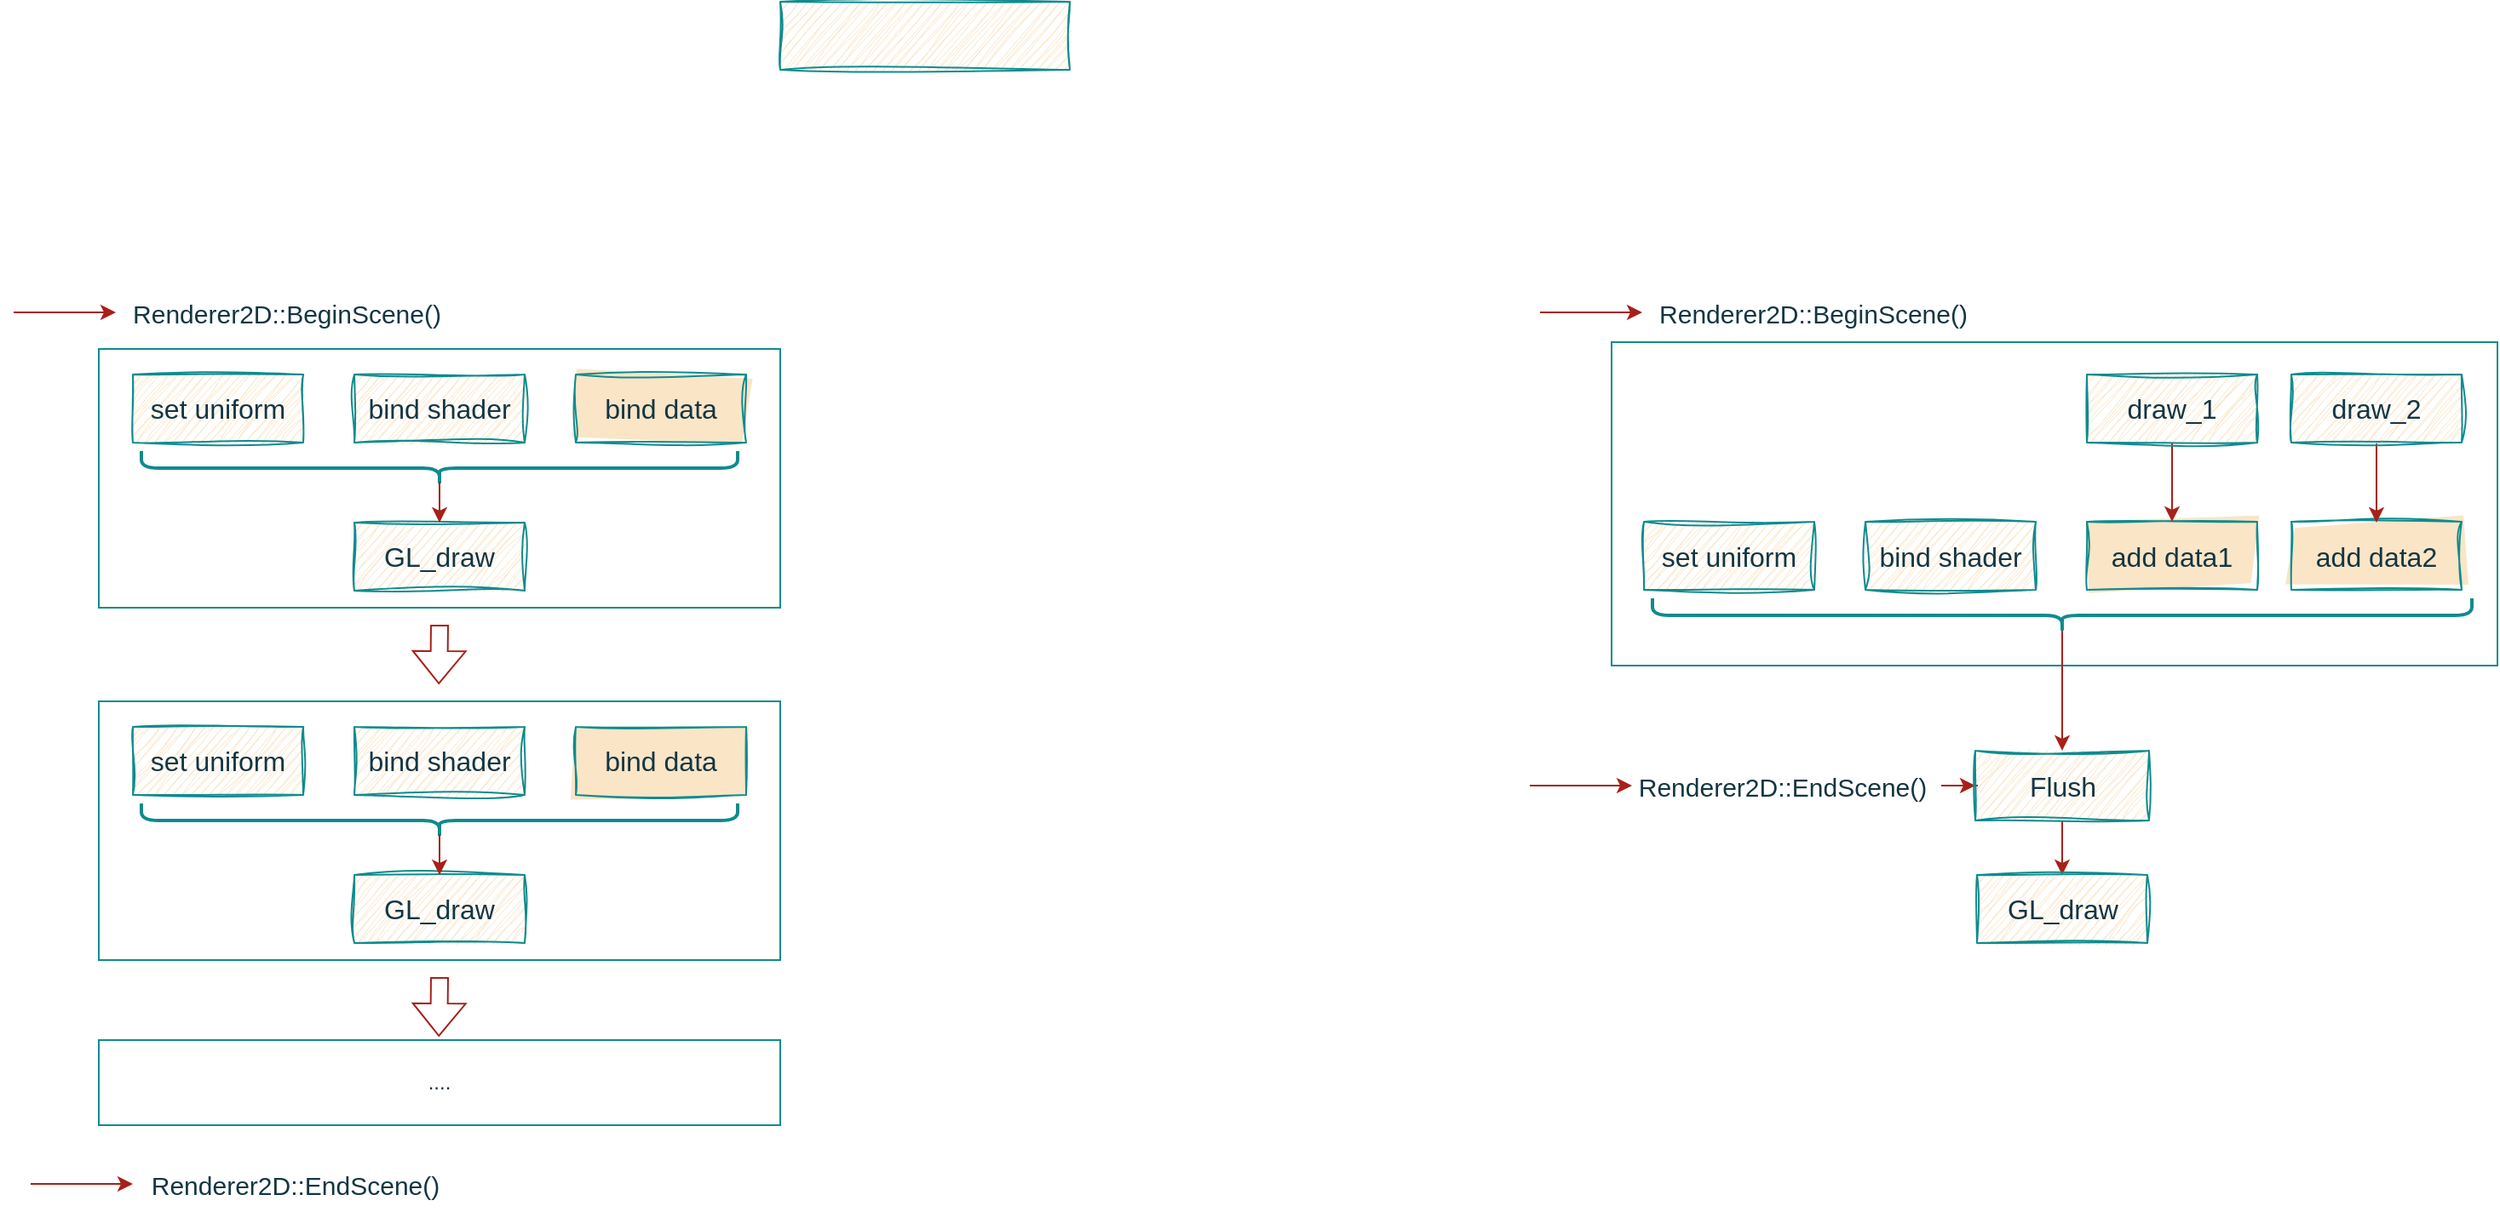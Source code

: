 <mxfile version="22.1.7" type="device">
  <diagram name="第 1 页" id="-sUp1jrlSOwuKT32ENJm">
    <mxGraphModel dx="1485" dy="1992" grid="1" gridSize="10" guides="1" tooltips="1" connect="1" arrows="1" fold="1" page="1" pageScale="1" pageWidth="827" pageHeight="1169" math="0" shadow="0">
      <root>
        <mxCell id="0" />
        <mxCell id="1" parent="0" />
        <mxCell id="SFZgL6Zbt6UYW2XIm4P3-16" value="" style="rounded=0;whiteSpace=wrap;html=1;strokeColor=#0F8B8D;fillColor=#FAE5C7;sketch=1;curveFitting=1;jiggle=2;" vertex="1" parent="1">
          <mxGeometry x="480" y="-90" width="170" height="40" as="geometry" />
        </mxCell>
        <mxCell id="SFZgL6Zbt6UYW2XIm4P3-17" value="Renderer2D::BeginScene()" style="text;html=1;align=center;verticalAlign=middle;resizable=0;points=[];autosize=1;strokeColor=none;fillColor=none;fontColor=#143642;fontSize=15;" vertex="1" parent="1">
          <mxGeometry x="90" y="78" width="200" height="30" as="geometry" />
        </mxCell>
        <mxCell id="SFZgL6Zbt6UYW2XIm4P3-18" value="Renderer2D::EndScene()" style="text;html=1;align=center;verticalAlign=middle;resizable=0;points=[];autosize=1;strokeColor=none;fillColor=none;fontColor=#143642;fontSize=15;" vertex="1" parent="1">
          <mxGeometry x="100" y="590" width="190" height="30" as="geometry" />
        </mxCell>
        <mxCell id="SFZgL6Zbt6UYW2XIm4P3-19" value="" style="endArrow=classic;html=1;rounded=0;strokeColor=#A8201A;fontColor=#143642;fillColor=#FAE5C7;" edge="1" parent="1">
          <mxGeometry width="50" height="50" relative="1" as="geometry">
            <mxPoint x="30" y="92.5" as="sourcePoint" />
            <mxPoint x="90" y="92.5" as="targetPoint" />
          </mxGeometry>
        </mxCell>
        <mxCell id="SFZgL6Zbt6UYW2XIm4P3-20" value="" style="endArrow=classic;html=1;rounded=0;strokeColor=#A8201A;fontColor=#143642;fillColor=#FAE5C7;" edge="1" parent="1">
          <mxGeometry width="50" height="50" relative="1" as="geometry">
            <mxPoint x="40" y="604.5" as="sourcePoint" />
            <mxPoint x="100" y="604.5" as="targetPoint" />
          </mxGeometry>
        </mxCell>
        <mxCell id="SFZgL6Zbt6UYW2XIm4P3-44" value="" style="rounded=0;whiteSpace=wrap;html=1;strokeColor=#0F8B8D;fontColor=#143642;fillColor=none;" vertex="1" parent="1">
          <mxGeometry x="80" y="114" width="400" height="152" as="geometry" />
        </mxCell>
        <mxCell id="SFZgL6Zbt6UYW2XIm4P3-29" value="" style="shape=curlyBracket;whiteSpace=wrap;html=1;rounded=1;labelPosition=left;verticalLabelPosition=middle;align=right;verticalAlign=middle;rotation=-90;labelBackgroundColor=none;fillColor=#FAE5C7;strokeColor=#0F8B8D;fontColor=#143642;strokeWidth=2;fontSize=16;" vertex="1" parent="1">
          <mxGeometry x="270" y="9" width="20" height="350" as="geometry" />
        </mxCell>
        <mxCell id="SFZgL6Zbt6UYW2XIm4P3-31" value="set uniform" style="rounded=0;whiteSpace=wrap;html=1;strokeColor=#0F8B8D;fontColor=#143642;fillColor=#FAE5C7;sketch=1;curveFitting=1;jiggle=2;fontSize=16;" vertex="1" parent="1">
          <mxGeometry x="100" y="129" width="100" height="40" as="geometry" />
        </mxCell>
        <mxCell id="SFZgL6Zbt6UYW2XIm4P3-32" value="bind data" style="rounded=0;whiteSpace=wrap;html=1;strokeColor=#0F8B8D;fontColor=#143642;fillColor=#FAE5C7;sketch=1;curveFitting=1;jiggle=2;fontSize=16;fillStyle=solid;" vertex="1" parent="1">
          <mxGeometry x="360" y="129" width="100" height="40" as="geometry" />
        </mxCell>
        <mxCell id="SFZgL6Zbt6UYW2XIm4P3-33" value="bind shader" style="rounded=0;whiteSpace=wrap;html=1;strokeColor=#0F8B8D;fontColor=#143642;fillColor=#FAE5C7;sketch=1;curveFitting=1;jiggle=2;fontSize=16;" vertex="1" parent="1">
          <mxGeometry x="230" y="129" width="100" height="40" as="geometry" />
        </mxCell>
        <mxCell id="SFZgL6Zbt6UYW2XIm4P3-34" value="GL_draw" style="rounded=0;whiteSpace=wrap;html=1;strokeColor=#0F8B8D;fontColor=#143642;fillColor=#FAE5C7;sketch=1;curveFitting=1;jiggle=2;fontSize=16;" vertex="1" parent="1">
          <mxGeometry x="230" y="216" width="100" height="40" as="geometry" />
        </mxCell>
        <mxCell id="SFZgL6Zbt6UYW2XIm4P3-35" value="" style="shape=flexArrow;endArrow=classic;html=1;rounded=0;labelBackgroundColor=none;strokeColor=#A8201A;fontColor=default;fontSize=16;" edge="1" parent="1">
          <mxGeometry width="50" height="50" relative="1" as="geometry">
            <mxPoint x="280" y="276" as="sourcePoint" />
            <mxPoint x="279.62" y="311" as="targetPoint" />
          </mxGeometry>
        </mxCell>
        <mxCell id="SFZgL6Zbt6UYW2XIm4P3-46" value="" style="endArrow=classic;html=1;rounded=0;strokeColor=#A8201A;fontColor=#143642;fillColor=#FAE5C7;exitX=0.1;exitY=0.5;exitDx=0;exitDy=0;exitPerimeter=0;entryX=0.5;entryY=0;entryDx=0;entryDy=0;" edge="1" parent="1" source="SFZgL6Zbt6UYW2XIm4P3-29" target="SFZgL6Zbt6UYW2XIm4P3-34">
          <mxGeometry width="50" height="50" relative="1" as="geometry">
            <mxPoint x="540" y="236" as="sourcePoint" />
            <mxPoint x="350" y="316" as="targetPoint" />
          </mxGeometry>
        </mxCell>
        <mxCell id="SFZgL6Zbt6UYW2XIm4P3-47" value="" style="rounded=0;whiteSpace=wrap;html=1;strokeColor=#0F8B8D;fontColor=#143642;fillColor=none;" vertex="1" parent="1">
          <mxGeometry x="80" y="321" width="400" height="152" as="geometry" />
        </mxCell>
        <mxCell id="SFZgL6Zbt6UYW2XIm4P3-48" value="" style="shape=curlyBracket;whiteSpace=wrap;html=1;rounded=1;labelPosition=left;verticalLabelPosition=middle;align=right;verticalAlign=middle;rotation=-90;labelBackgroundColor=none;fillColor=#FAE5C7;strokeColor=#0F8B8D;fontColor=#143642;strokeWidth=2;fontSize=16;" vertex="1" parent="1">
          <mxGeometry x="270" y="216" width="20" height="350" as="geometry" />
        </mxCell>
        <mxCell id="SFZgL6Zbt6UYW2XIm4P3-49" value="set uniform" style="rounded=0;whiteSpace=wrap;html=1;strokeColor=#0F8B8D;fontColor=#143642;fillColor=#FAE5C7;sketch=1;curveFitting=1;jiggle=2;fontSize=16;" vertex="1" parent="1">
          <mxGeometry x="100" y="336" width="100" height="40" as="geometry" />
        </mxCell>
        <mxCell id="SFZgL6Zbt6UYW2XIm4P3-50" value="bind data" style="rounded=0;whiteSpace=wrap;html=1;strokeColor=#0F8B8D;fontColor=#143642;fillColor=#FAE5C7;sketch=1;curveFitting=1;jiggle=2;fontSize=16;fillStyle=solid;" vertex="1" parent="1">
          <mxGeometry x="360" y="336" width="100" height="40" as="geometry" />
        </mxCell>
        <mxCell id="SFZgL6Zbt6UYW2XIm4P3-51" value="bind shader" style="rounded=0;whiteSpace=wrap;html=1;strokeColor=#0F8B8D;fontColor=#143642;fillColor=#FAE5C7;sketch=1;curveFitting=1;jiggle=2;fontSize=16;" vertex="1" parent="1">
          <mxGeometry x="230" y="336" width="100" height="40" as="geometry" />
        </mxCell>
        <mxCell id="SFZgL6Zbt6UYW2XIm4P3-52" value="GL_draw" style="rounded=0;whiteSpace=wrap;html=1;strokeColor=#0F8B8D;fontColor=#143642;fillColor=#FAE5C7;sketch=1;curveFitting=1;jiggle=2;fontSize=16;" vertex="1" parent="1">
          <mxGeometry x="230" y="423" width="100" height="40" as="geometry" />
        </mxCell>
        <mxCell id="SFZgL6Zbt6UYW2XIm4P3-53" value="" style="shape=flexArrow;endArrow=classic;html=1;rounded=0;labelBackgroundColor=none;strokeColor=#A8201A;fontColor=default;fontSize=16;" edge="1" parent="1">
          <mxGeometry width="50" height="50" relative="1" as="geometry">
            <mxPoint x="280" y="483" as="sourcePoint" />
            <mxPoint x="279.62" y="518" as="targetPoint" />
          </mxGeometry>
        </mxCell>
        <mxCell id="SFZgL6Zbt6UYW2XIm4P3-54" value="" style="endArrow=classic;html=1;rounded=0;strokeColor=#A8201A;fontColor=#143642;fillColor=#FAE5C7;exitX=0.1;exitY=0.5;exitDx=0;exitDy=0;exitPerimeter=0;entryX=0.5;entryY=0;entryDx=0;entryDy=0;" edge="1" source="SFZgL6Zbt6UYW2XIm4P3-48" target="SFZgL6Zbt6UYW2XIm4P3-52" parent="1">
          <mxGeometry width="50" height="50" relative="1" as="geometry">
            <mxPoint x="540" y="443" as="sourcePoint" />
            <mxPoint x="350" y="523" as="targetPoint" />
          </mxGeometry>
        </mxCell>
        <mxCell id="SFZgL6Zbt6UYW2XIm4P3-55" value="...." style="rounded=0;whiteSpace=wrap;html=1;strokeColor=#0F8B8D;fontColor=#143642;fillColor=none;" vertex="1" parent="1">
          <mxGeometry x="80" y="520" width="400" height="50" as="geometry" />
        </mxCell>
        <mxCell id="SFZgL6Zbt6UYW2XIm4P3-56" value="Renderer2D::BeginScene()" style="text;html=1;align=center;verticalAlign=middle;resizable=0;points=[];autosize=1;strokeColor=none;fillColor=none;fontColor=#143642;fontSize=15;" vertex="1" parent="1">
          <mxGeometry x="986" y="78" width="200" height="30" as="geometry" />
        </mxCell>
        <mxCell id="SFZgL6Zbt6UYW2XIm4P3-84" value="" style="edgeStyle=orthogonalEdgeStyle;rounded=0;orthogonalLoop=1;jettySize=auto;html=1;strokeColor=#A8201A;fontColor=#143642;fillColor=#FAE5C7;" edge="1" parent="1" source="SFZgL6Zbt6UYW2XIm4P3-57" target="SFZgL6Zbt6UYW2XIm4P3-83">
          <mxGeometry relative="1" as="geometry" />
        </mxCell>
        <mxCell id="SFZgL6Zbt6UYW2XIm4P3-57" value="Renderer2D::EndScene()" style="text;html=1;align=center;verticalAlign=middle;resizable=0;points=[];autosize=1;strokeColor=none;fillColor=none;fontColor=#143642;fontSize=15;" vertex="1" parent="1">
          <mxGeometry x="973" y="355.5" width="190" height="30" as="geometry" />
        </mxCell>
        <mxCell id="SFZgL6Zbt6UYW2XIm4P3-58" value="" style="endArrow=classic;html=1;rounded=0;strokeColor=#A8201A;fontColor=#143642;fillColor=#FAE5C7;" edge="1" parent="1">
          <mxGeometry width="50" height="50" relative="1" as="geometry">
            <mxPoint x="926" y="92.5" as="sourcePoint" />
            <mxPoint x="986" y="92.5" as="targetPoint" />
          </mxGeometry>
        </mxCell>
        <mxCell id="SFZgL6Zbt6UYW2XIm4P3-59" value="" style="endArrow=classic;html=1;rounded=0;strokeColor=#A8201A;fontColor=#143642;fillColor=#FAE5C7;" edge="1" parent="1">
          <mxGeometry width="50" height="50" relative="1" as="geometry">
            <mxPoint x="920" y="370.5" as="sourcePoint" />
            <mxPoint x="980" y="370.5" as="targetPoint" />
          </mxGeometry>
        </mxCell>
        <mxCell id="SFZgL6Zbt6UYW2XIm4P3-60" value="" style="rounded=0;whiteSpace=wrap;html=1;strokeColor=#0F8B8D;fontColor=#143642;fillColor=none;" vertex="1" parent="1">
          <mxGeometry x="968" y="110" width="520" height="190" as="geometry" />
        </mxCell>
        <mxCell id="SFZgL6Zbt6UYW2XIm4P3-82" style="edgeStyle=orthogonalEdgeStyle;rounded=0;orthogonalLoop=1;jettySize=auto;html=1;exitX=0.1;exitY=0.5;exitDx=0;exitDy=0;exitPerimeter=0;strokeColor=#A8201A;fontColor=#143642;fillColor=#FAE5C7;entryX=0.5;entryY=0;entryDx=0;entryDy=0;" edge="1" parent="1" source="SFZgL6Zbt6UYW2XIm4P3-61" target="SFZgL6Zbt6UYW2XIm4P3-83">
          <mxGeometry relative="1" as="geometry">
            <mxPoint x="1232" y="357.5" as="targetPoint" />
          </mxGeometry>
        </mxCell>
        <mxCell id="SFZgL6Zbt6UYW2XIm4P3-61" value="" style="shape=curlyBracket;whiteSpace=wrap;html=1;rounded=1;labelPosition=left;verticalLabelPosition=middle;align=right;verticalAlign=middle;rotation=-90;labelBackgroundColor=none;fillColor=#FAE5C7;strokeColor=#0F8B8D;fontColor=#143642;strokeWidth=2;fontSize=16;" vertex="1" parent="1">
          <mxGeometry x="1222.5" y="30" width="20" height="481" as="geometry" />
        </mxCell>
        <mxCell id="SFZgL6Zbt6UYW2XIm4P3-62" value="set uniform" style="rounded=0;whiteSpace=wrap;html=1;strokeColor=#0F8B8D;fontColor=#143642;fillColor=#FAE5C7;sketch=1;curveFitting=1;jiggle=2;fontSize=16;" vertex="1" parent="1">
          <mxGeometry x="987" y="215.5" width="100" height="40" as="geometry" />
        </mxCell>
        <mxCell id="SFZgL6Zbt6UYW2XIm4P3-63" value="add data1" style="rounded=0;whiteSpace=wrap;html=1;strokeColor=#0F8B8D;fontColor=#143642;fillColor=#FAE5C7;sketch=1;curveFitting=1;jiggle=2;fontSize=16;fillStyle=solid;" vertex="1" parent="1">
          <mxGeometry x="1247" y="215.5" width="100" height="40" as="geometry" />
        </mxCell>
        <mxCell id="SFZgL6Zbt6UYW2XIm4P3-64" value="bind shader" style="rounded=0;whiteSpace=wrap;html=1;strokeColor=#0F8B8D;fontColor=#143642;fillColor=#FAE5C7;sketch=1;curveFitting=1;jiggle=2;fontSize=16;" vertex="1" parent="1">
          <mxGeometry x="1117" y="215.5" width="100" height="40" as="geometry" />
        </mxCell>
        <mxCell id="SFZgL6Zbt6UYW2XIm4P3-79" value="" style="edgeStyle=orthogonalEdgeStyle;rounded=0;orthogonalLoop=1;jettySize=auto;html=1;strokeColor=#A8201A;fontColor=#143642;fillColor=#FAE5C7;" edge="1" parent="1" source="SFZgL6Zbt6UYW2XIm4P3-65" target="SFZgL6Zbt6UYW2XIm4P3-63">
          <mxGeometry relative="1" as="geometry" />
        </mxCell>
        <mxCell id="SFZgL6Zbt6UYW2XIm4P3-65" value="draw_1" style="rounded=0;whiteSpace=wrap;html=1;strokeColor=#0F8B8D;fontColor=#143642;fillColor=#FAE5C7;sketch=1;curveFitting=1;jiggle=2;fontSize=16;" vertex="1" parent="1">
          <mxGeometry x="1247" y="129" width="100" height="40" as="geometry" />
        </mxCell>
        <mxCell id="SFZgL6Zbt6UYW2XIm4P3-77" value="add data2" style="rounded=0;whiteSpace=wrap;html=1;strokeColor=#0F8B8D;fontColor=#143642;fillColor=#FAE5C7;sketch=1;curveFitting=1;jiggle=2;fontSize=16;fillStyle=solid;" vertex="1" parent="1">
          <mxGeometry x="1367" y="215.5" width="100" height="40" as="geometry" />
        </mxCell>
        <mxCell id="SFZgL6Zbt6UYW2XIm4P3-80" value="" style="edgeStyle=orthogonalEdgeStyle;rounded=0;orthogonalLoop=1;jettySize=auto;html=1;strokeColor=#A8201A;fontColor=#143642;fillColor=#FAE5C7;" edge="1" source="SFZgL6Zbt6UYW2XIm4P3-81" parent="1">
          <mxGeometry relative="1" as="geometry">
            <mxPoint x="1417" y="216" as="targetPoint" />
          </mxGeometry>
        </mxCell>
        <mxCell id="SFZgL6Zbt6UYW2XIm4P3-81" value="draw_2" style="rounded=0;whiteSpace=wrap;html=1;strokeColor=#0F8B8D;fontColor=#143642;fillColor=#FAE5C7;sketch=1;curveFitting=1;jiggle=2;fontSize=16;" vertex="1" parent="1">
          <mxGeometry x="1367" y="129" width="100" height="40" as="geometry" />
        </mxCell>
        <mxCell id="SFZgL6Zbt6UYW2XIm4P3-86" value="" style="edgeStyle=orthogonalEdgeStyle;rounded=0;orthogonalLoop=1;jettySize=auto;html=1;strokeColor=#A8201A;fontColor=#143642;fillColor=#FAE5C7;" edge="1" parent="1" source="SFZgL6Zbt6UYW2XIm4P3-83" target="SFZgL6Zbt6UYW2XIm4P3-85">
          <mxGeometry relative="1" as="geometry" />
        </mxCell>
        <mxCell id="SFZgL6Zbt6UYW2XIm4P3-83" value="Flush" style="whiteSpace=wrap;html=1;strokeColor=#0F8B8D;fontColor=#143642;fillColor=#FAE5C7;sketch=1;curveFitting=1;jiggle=2;fontSize=16;" vertex="1" parent="1">
          <mxGeometry x="1181.5" y="350" width="102" height="41" as="geometry" />
        </mxCell>
        <mxCell id="SFZgL6Zbt6UYW2XIm4P3-85" value="GL_draw" style="whiteSpace=wrap;html=1;strokeColor=#0F8B8D;fontColor=#143642;fillColor=#FAE5C7;sketch=1;curveFitting=1;jiggle=2;fontSize=16;" vertex="1" parent="1">
          <mxGeometry x="1182.5" y="423" width="100" height="40" as="geometry" />
        </mxCell>
      </root>
    </mxGraphModel>
  </diagram>
</mxfile>
